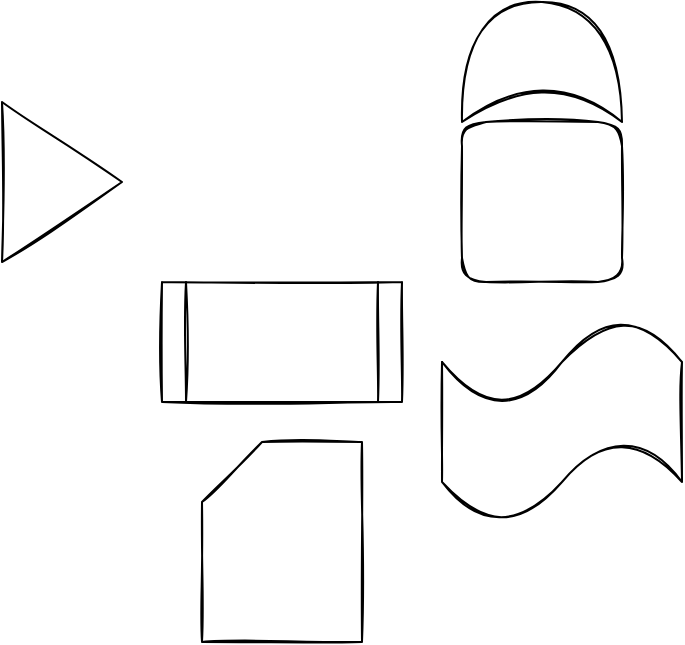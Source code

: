 <mxfile version="13.5.7" type="github">
  <diagram id="9qLSlZ0DMB80m-xK0opT" name="Page-1">
    <mxGraphModel dx="1422" dy="740" grid="1" gridSize="10" guides="1" tooltips="1" connect="1" arrows="1" fold="1" page="1" pageScale="1" pageWidth="827" pageHeight="1169" math="0" shadow="0">
      <root>
        <mxCell id="0" />
        <mxCell id="1" parent="0" />
        <mxCell id="3JPuXMuP2FlYKc3jA3Zz-1" value="" style="whiteSpace=wrap;html=1;aspect=fixed;gradientDirection=north;rounded=1;shadow=0;glass=0;sketch=1;" vertex="1" parent="1">
          <mxGeometry x="360" y="110" width="80" height="80" as="geometry" />
        </mxCell>
        <mxCell id="3JPuXMuP2FlYKc3jA3Zz-2" value="" style="shape=xor;whiteSpace=wrap;html=1;sketch=1;rotation=-90;" vertex="1" parent="1">
          <mxGeometry x="370" y="40" width="60" height="80" as="geometry" />
        </mxCell>
        <mxCell id="3JPuXMuP2FlYKc3jA3Zz-6" value="" style="triangle;whiteSpace=wrap;html=1;rounded=0;shadow=0;glass=0;sketch=1;gradientColor=none;" vertex="1" parent="1">
          <mxGeometry x="130" y="100" width="60" height="80" as="geometry" />
        </mxCell>
        <mxCell id="3JPuXMuP2FlYKc3jA3Zz-7" value="" style="shape=process;whiteSpace=wrap;html=1;backgroundOutline=1;rounded=0;shadow=0;glass=0;sketch=1;gradientColor=none;" vertex="1" parent="1">
          <mxGeometry x="210" y="190" width="120" height="60" as="geometry" />
        </mxCell>
        <mxCell id="3JPuXMuP2FlYKc3jA3Zz-8" value="" style="shape=tape;whiteSpace=wrap;html=1;rounded=0;shadow=0;glass=0;sketch=1;gradientColor=none;" vertex="1" parent="1">
          <mxGeometry x="350" y="210" width="120" height="100" as="geometry" />
        </mxCell>
        <mxCell id="3JPuXMuP2FlYKc3jA3Zz-9" value="" style="shape=card;whiteSpace=wrap;html=1;rounded=0;shadow=0;glass=0;sketch=1;gradientColor=none;" vertex="1" parent="1">
          <mxGeometry x="230" y="270" width="80" height="100" as="geometry" />
        </mxCell>
      </root>
    </mxGraphModel>
  </diagram>
</mxfile>
